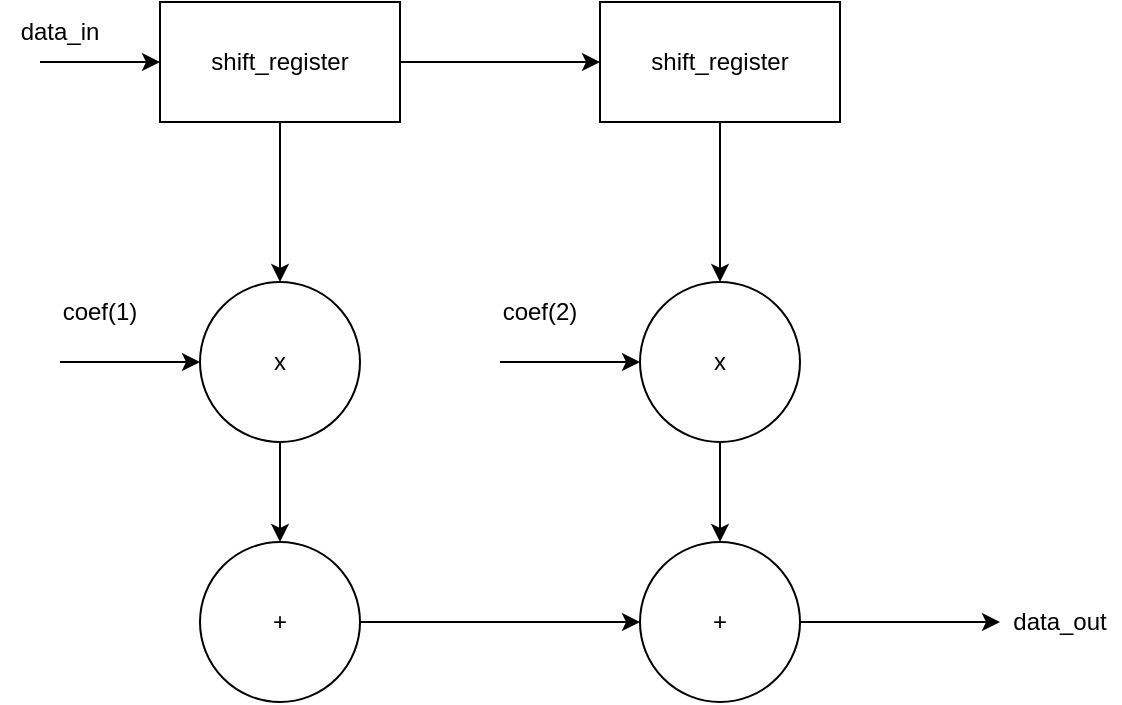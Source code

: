 <mxfile version="24.7.16">
  <diagram name="Page-1" id="lWrcLVM5SKvW7WDaV4kY">
    <mxGraphModel dx="1526" dy="749" grid="1" gridSize="10" guides="1" tooltips="1" connect="1" arrows="1" fold="1" page="1" pageScale="1" pageWidth="850" pageHeight="1100" math="0" shadow="0">
      <root>
        <mxCell id="0" />
        <mxCell id="1" parent="0" />
        <mxCell id="311p40pIzIuRAeqnsemA-4" value="" style="endArrow=classic;html=1;rounded=0;" parent="1" edge="1">
          <mxGeometry width="50" height="50" relative="1" as="geometry">
            <mxPoint x="50" y="400" as="sourcePoint" />
            <mxPoint x="110" y="400" as="targetPoint" />
          </mxGeometry>
        </mxCell>
        <mxCell id="311p40pIzIuRAeqnsemA-5" value="data_in" style="text;html=1;align=center;verticalAlign=middle;whiteSpace=wrap;rounded=0;" parent="1" vertex="1">
          <mxGeometry x="30" y="370" width="60" height="30" as="geometry" />
        </mxCell>
        <mxCell id="311p40pIzIuRAeqnsemA-54" value="" style="endArrow=classic;html=1;rounded=0;exitX=0.5;exitY=1;exitDx=0;exitDy=0;" parent="1" source="d_pmkuYnicL842Qxg4BF-2" edge="1">
          <mxGeometry width="50" height="50" relative="1" as="geometry">
            <mxPoint x="179.76" y="450.0" as="sourcePoint" />
            <mxPoint x="170" y="510" as="targetPoint" />
          </mxGeometry>
        </mxCell>
        <mxCell id="311p40pIzIuRAeqnsemA-55" value="x" style="ellipse;whiteSpace=wrap;html=1;aspect=fixed;" parent="1" vertex="1">
          <mxGeometry x="130" y="510" width="80" height="80" as="geometry" />
        </mxCell>
        <mxCell id="d_pmkuYnicL842Qxg4BF-2" value="shift_register" style="rounded=0;whiteSpace=wrap;html=1;" vertex="1" parent="1">
          <mxGeometry x="110" y="370" width="120" height="60" as="geometry" />
        </mxCell>
        <mxCell id="d_pmkuYnicL842Qxg4BF-3" value="" style="endArrow=classic;html=1;rounded=0;entryX=0;entryY=0.5;entryDx=0;entryDy=0;" edge="1" parent="1" target="311p40pIzIuRAeqnsemA-55">
          <mxGeometry width="50" height="50" relative="1" as="geometry">
            <mxPoint x="60" y="550" as="sourcePoint" />
            <mxPoint x="110" y="525" as="targetPoint" />
          </mxGeometry>
        </mxCell>
        <mxCell id="d_pmkuYnicL842Qxg4BF-5" value="coef(1)" style="text;html=1;align=center;verticalAlign=middle;whiteSpace=wrap;rounded=0;" vertex="1" parent="1">
          <mxGeometry x="50" y="510" width="60" height="30" as="geometry" />
        </mxCell>
        <mxCell id="d_pmkuYnicL842Qxg4BF-13" value="" style="endArrow=classic;html=1;rounded=0;exitX=1;exitY=0.5;exitDx=0;exitDy=0;" edge="1" parent="1" source="d_pmkuYnicL842Qxg4BF-2">
          <mxGeometry width="50" height="50" relative="1" as="geometry">
            <mxPoint x="270" y="400" as="sourcePoint" />
            <mxPoint x="330" y="400" as="targetPoint" />
          </mxGeometry>
        </mxCell>
        <mxCell id="d_pmkuYnicL842Qxg4BF-15" value="" style="endArrow=classic;html=1;rounded=0;exitX=0.5;exitY=1;exitDx=0;exitDy=0;" edge="1" parent="1" source="d_pmkuYnicL842Qxg4BF-17">
          <mxGeometry width="50" height="50" relative="1" as="geometry">
            <mxPoint x="399.76" y="450.0" as="sourcePoint" />
            <mxPoint x="390" y="510" as="targetPoint" />
          </mxGeometry>
        </mxCell>
        <mxCell id="d_pmkuYnicL842Qxg4BF-16" value="x" style="ellipse;whiteSpace=wrap;html=1;aspect=fixed;" vertex="1" parent="1">
          <mxGeometry x="350" y="510" width="80" height="80" as="geometry" />
        </mxCell>
        <mxCell id="d_pmkuYnicL842Qxg4BF-17" value="shift_register" style="rounded=0;whiteSpace=wrap;html=1;" vertex="1" parent="1">
          <mxGeometry x="330" y="370" width="120" height="60" as="geometry" />
        </mxCell>
        <mxCell id="d_pmkuYnicL842Qxg4BF-18" value="" style="endArrow=classic;html=1;rounded=0;entryX=0;entryY=0.5;entryDx=0;entryDy=0;" edge="1" parent="1" target="d_pmkuYnicL842Qxg4BF-16">
          <mxGeometry width="50" height="50" relative="1" as="geometry">
            <mxPoint x="280" y="550" as="sourcePoint" />
            <mxPoint x="330" y="525" as="targetPoint" />
          </mxGeometry>
        </mxCell>
        <mxCell id="d_pmkuYnicL842Qxg4BF-19" value="coef(2)" style="text;html=1;align=center;verticalAlign=middle;whiteSpace=wrap;rounded=0;" vertex="1" parent="1">
          <mxGeometry x="270" y="510" width="60" height="30" as="geometry" />
        </mxCell>
        <mxCell id="d_pmkuYnicL842Qxg4BF-20" value="" style="endArrow=classic;html=1;rounded=0;exitX=0.5;exitY=1;exitDx=0;exitDy=0;" edge="1" parent="1" source="311p40pIzIuRAeqnsemA-55">
          <mxGeometry width="50" height="50" relative="1" as="geometry">
            <mxPoint x="290" y="590" as="sourcePoint" />
            <mxPoint x="170" y="640" as="targetPoint" />
          </mxGeometry>
        </mxCell>
        <mxCell id="d_pmkuYnicL842Qxg4BF-21" value="+" style="ellipse;whiteSpace=wrap;html=1;aspect=fixed;" vertex="1" parent="1">
          <mxGeometry x="130" y="640" width="80" height="80" as="geometry" />
        </mxCell>
        <mxCell id="d_pmkuYnicL842Qxg4BF-22" value="" style="endArrow=classic;html=1;rounded=0;exitX=0.5;exitY=1;exitDx=0;exitDy=0;entryX=0.5;entryY=0;entryDx=0;entryDy=0;" edge="1" parent="1" source="d_pmkuYnicL842Qxg4BF-16" target="d_pmkuYnicL842Qxg4BF-23">
          <mxGeometry width="50" height="50" relative="1" as="geometry">
            <mxPoint x="360" y="640" as="sourcePoint" />
            <mxPoint x="390" y="640" as="targetPoint" />
          </mxGeometry>
        </mxCell>
        <mxCell id="d_pmkuYnicL842Qxg4BF-23" value="+" style="ellipse;whiteSpace=wrap;html=1;aspect=fixed;" vertex="1" parent="1">
          <mxGeometry x="350" y="640" width="80" height="80" as="geometry" />
        </mxCell>
        <mxCell id="d_pmkuYnicL842Qxg4BF-24" value="" style="endArrow=classic;html=1;rounded=0;entryX=0;entryY=0.5;entryDx=0;entryDy=0;exitX=1;exitY=0.5;exitDx=0;exitDy=0;" edge="1" parent="1" source="d_pmkuYnicL842Qxg4BF-21" target="d_pmkuYnicL842Qxg4BF-23">
          <mxGeometry width="50" height="50" relative="1" as="geometry">
            <mxPoint x="230" y="700" as="sourcePoint" />
            <mxPoint x="280" y="650" as="targetPoint" />
          </mxGeometry>
        </mxCell>
        <mxCell id="d_pmkuYnicL842Qxg4BF-25" value="" style="endArrow=classic;html=1;rounded=0;exitX=1;exitY=0.5;exitDx=0;exitDy=0;" edge="1" parent="1" source="d_pmkuYnicL842Qxg4BF-23" target="d_pmkuYnicL842Qxg4BF-26">
          <mxGeometry width="50" height="50" relative="1" as="geometry">
            <mxPoint x="520" y="700" as="sourcePoint" />
            <mxPoint x="560" y="680" as="targetPoint" />
          </mxGeometry>
        </mxCell>
        <mxCell id="d_pmkuYnicL842Qxg4BF-26" value="data_out" style="text;html=1;align=center;verticalAlign=middle;whiteSpace=wrap;rounded=0;" vertex="1" parent="1">
          <mxGeometry x="530" y="665" width="60" height="30" as="geometry" />
        </mxCell>
      </root>
    </mxGraphModel>
  </diagram>
</mxfile>
